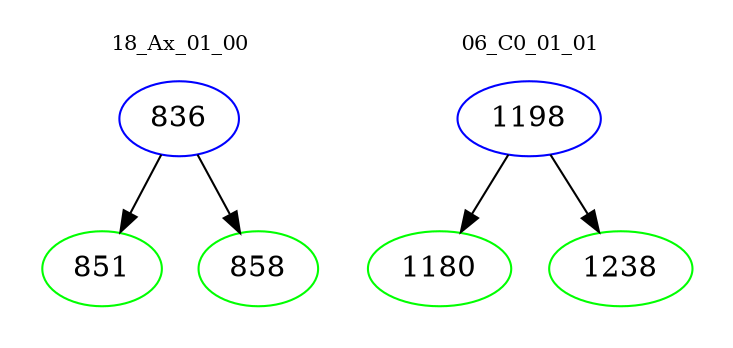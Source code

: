 digraph{
subgraph cluster_0 {
color = white
label = "18_Ax_01_00";
fontsize=10;
T0_836 [label="836", color="blue"]
T0_836 -> T0_851 [color="black"]
T0_851 [label="851", color="green"]
T0_836 -> T0_858 [color="black"]
T0_858 [label="858", color="green"]
}
subgraph cluster_1 {
color = white
label = "06_C0_01_01";
fontsize=10;
T1_1198 [label="1198", color="blue"]
T1_1198 -> T1_1180 [color="black"]
T1_1180 [label="1180", color="green"]
T1_1198 -> T1_1238 [color="black"]
T1_1238 [label="1238", color="green"]
}
}
